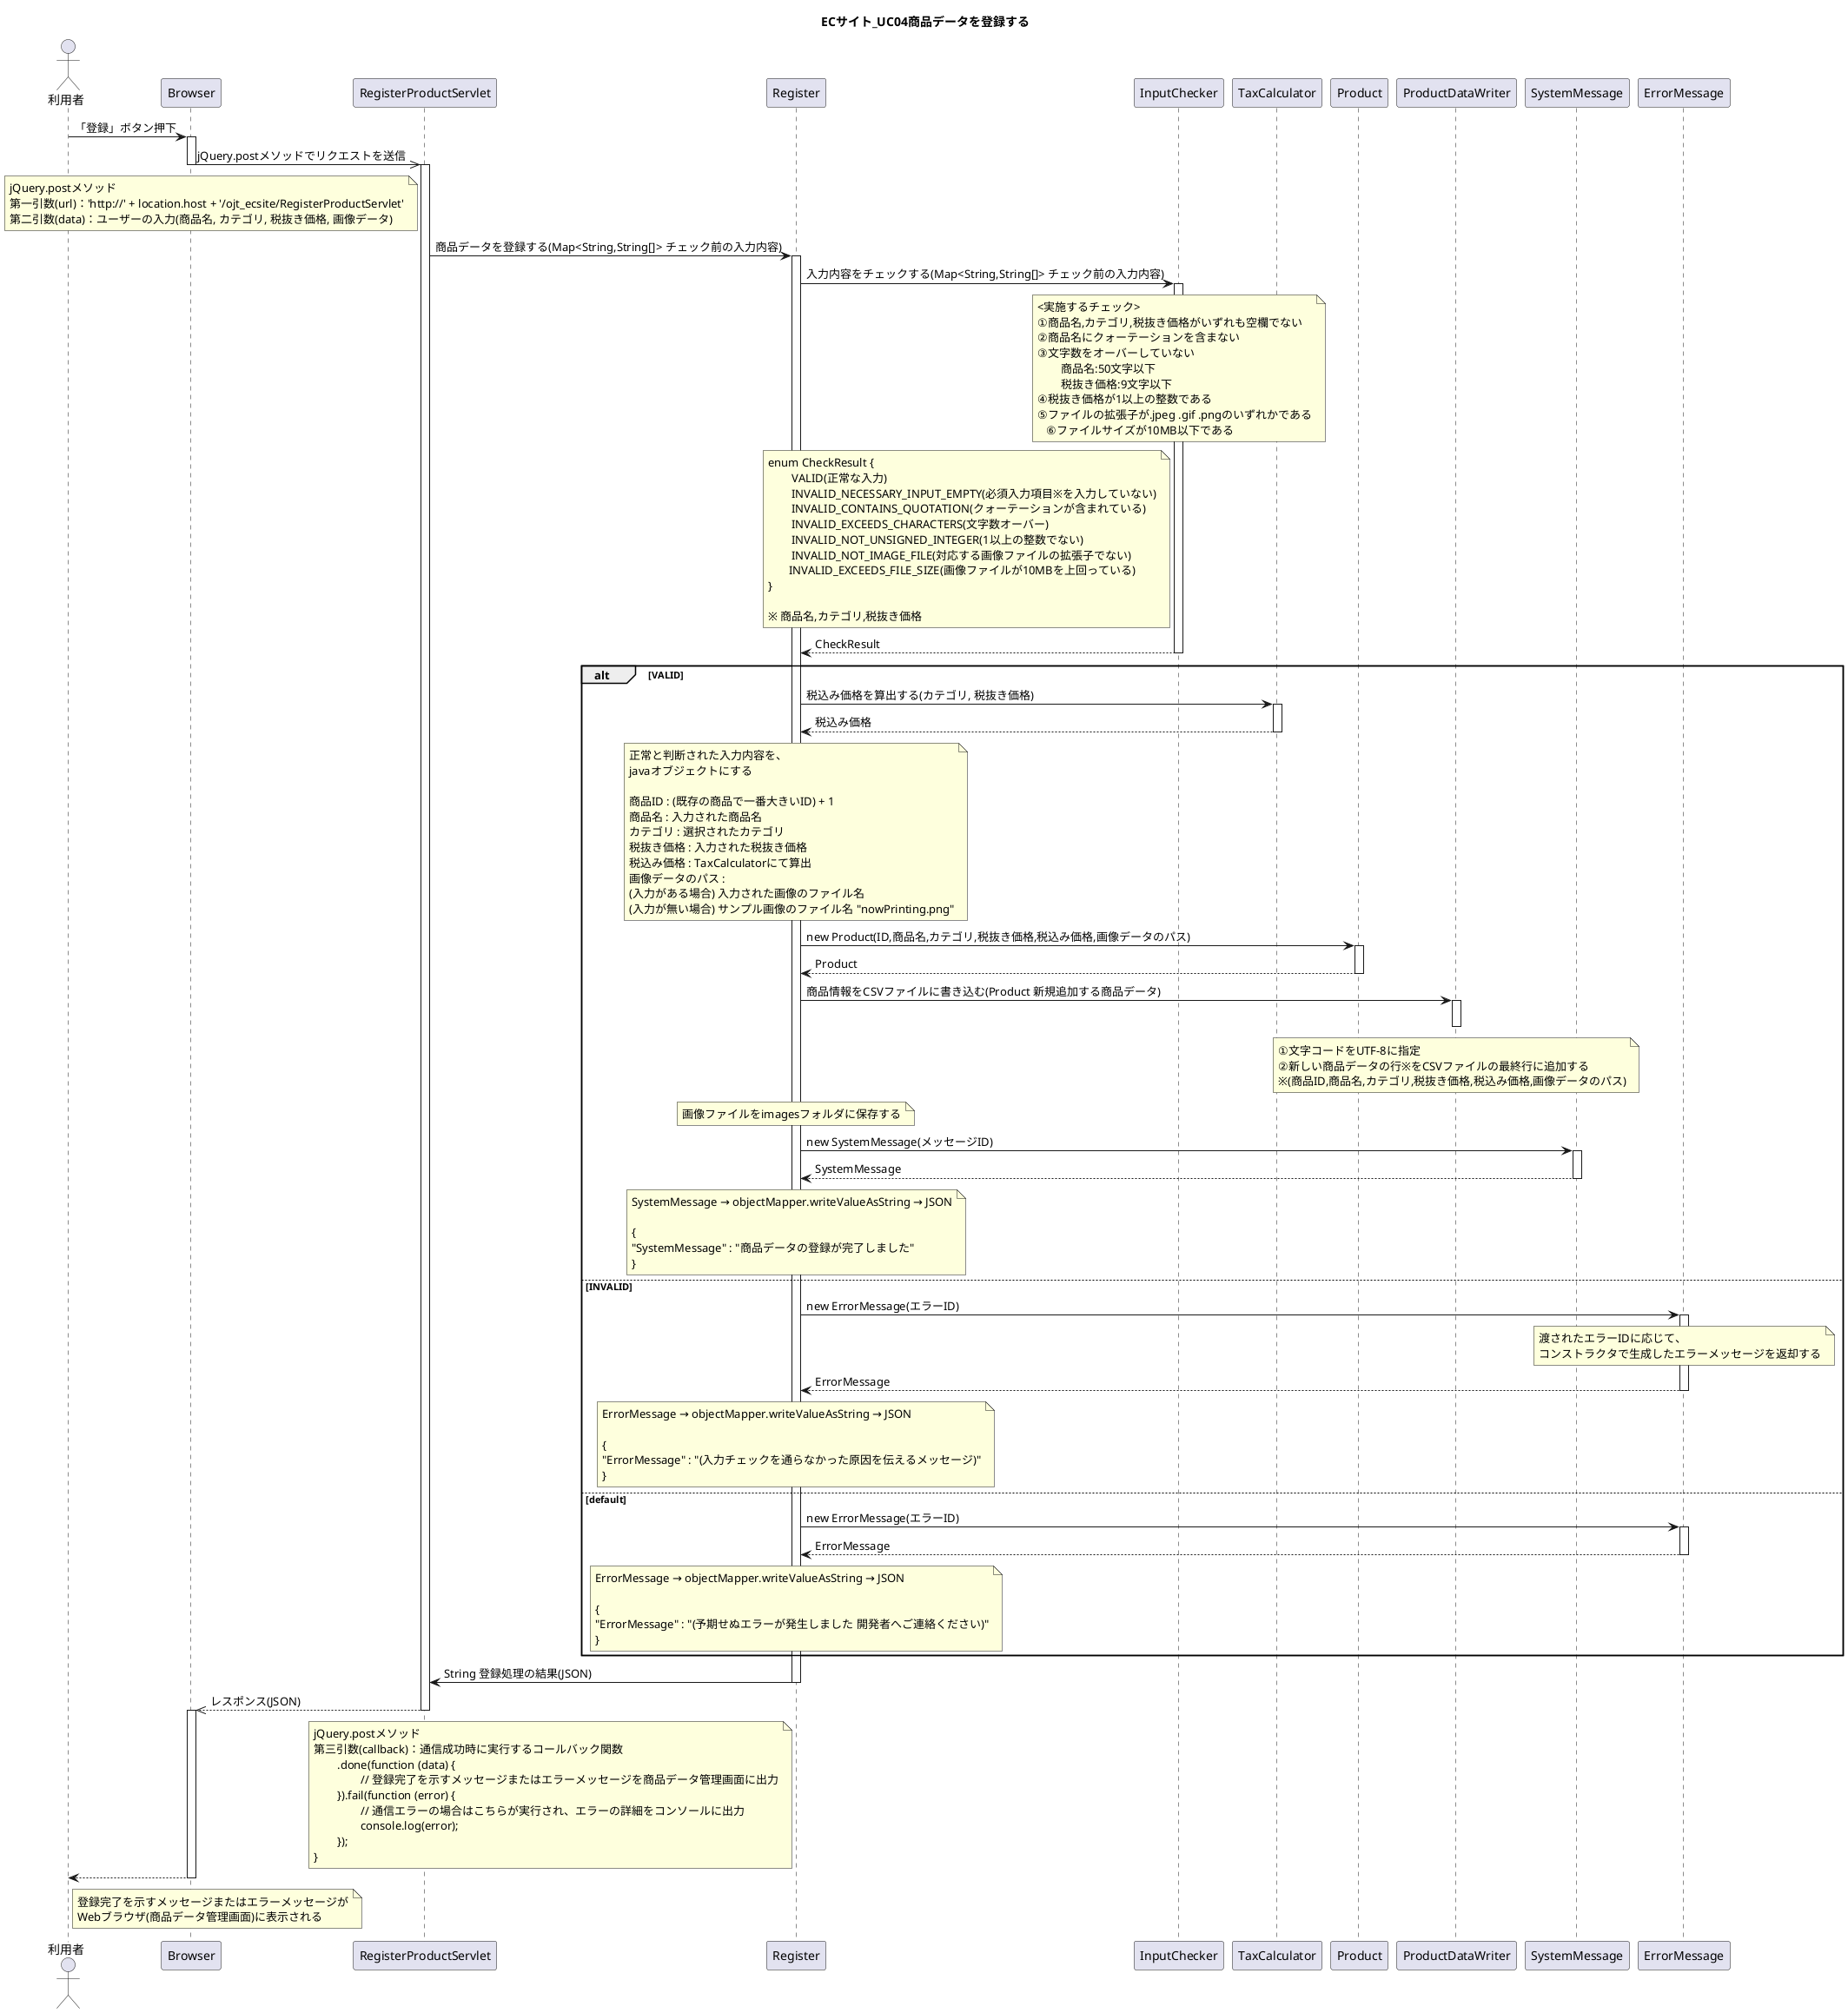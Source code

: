 @startuml
title ECサイト_UC04商品データを登録する

actor 利用者

利用者 -> Browser : 「登録」ボタン押下
activate Browser

Browser ->> RegisterProductServlet : jQuery.postメソッドでリクエストを送信
deactivate Browser
activate RegisterProductServlet

	note left of RegisterProductServlet
	jQuery.postメソッド
	第一引数(url)：'http://' + location.host + '/ojt_ecsite/RegisterProductServlet'
	第二引数(data)：ユーザーの入力(商品名, カテゴリ, 税抜き価格, 画像データ)
	end note

RegisterProductServlet -> Register : 商品データを登録する(Map<String,String[]> チェック前の入力内容)
activate Register

Register -> InputChecker : 入力内容をチェックする(Map<String,String[]> チェック前の入力内容)
activate InputChecker

	note over InputChecker
	<実施するチェック>
	①商品名,カテゴリ,税抜き価格がいずれも空欄でない
	②商品名にクォーテーションを含まない
	③文字数をオーバーしていない
		商品名:50文字以下
		税抜き価格:9文字以下
	④税抜き価格が1以上の整数である
	⑤ファイルの拡張子が.jpeg .gif .pngのいずれかである
    ⑥ファイルサイズが10MB以下である
	end note

	note left of InputChecker 
	enum CheckResult {
		VALID(正常な入力)
		INVALID_NECESSARY_INPUT_EMPTY(必須入力項目※を入力していない)
		INVALID_CONTAINS_QUOTATION(クォーテーションが含まれている)
		INVALID_EXCEEDS_CHARACTERS(文字数オーバー)
		INVALID_NOT_UNSIGNED_INTEGER(1以上の整数でない)
		INVALID_NOT_IMAGE_FILE(対応する画像ファイルの拡張子でない)
        INVALID_EXCEEDS_FILE_SIZE(画像ファイルが10MBを上回っている)
	}

	※ 商品名,カテゴリ,税抜き価格
	end note

Register <-- InputChecker : CheckResult
deactivate InputChecker


alt VALID

Register -> TaxCalculator : 税込み価格を算出する(カテゴリ, 税抜き価格)
activate TaxCalculator
Register <-- TaxCalculator : 税込み価格
deactivate TaxCalculator

	note over Register
	正常と判断された入力内容を、
	javaオブジェクトにする

	商品ID : (既存の商品で一番大きいID) + 1
	商品名 : 入力された商品名
	カテゴリ : 選択されたカテゴリ
	税抜き価格 : 入力された税抜き価格
	税込み価格 : TaxCalculatorにて算出
	画像データのパス : 
	(入力がある場合) 入力された画像のファイル名
	(入力が無い場合) サンプル画像のファイル名 "nowPrinting.png"
	end note

Register -> Product : new Product(ID,商品名,カテゴリ,税抜き価格,税込み価格,画像データのパス)
activate Product
Register <-- Product : Product
deactivate Product

Register -> ProductDataWriter : 商品情報をCSVファイルに書き込む(Product 新規追加する商品データ)
activate ProductDataWriter
	note over ProductDataWriter
	①文字コードをUTF-8に指定
	②新しい商品データの行※をCSVファイルの最終行に追加する
	※(商品ID,商品名,カテゴリ,税抜き価格,税込み価格,画像データのパス)
	end note
deactivate ProductDataWriter

	note over Register
	画像ファイルをimagesフォルダに保存する
	end note

Register -> SystemMessage : new SystemMessage(メッセージID)
activate SystemMessage
Register <-- SystemMessage : SystemMessage
deactivate SystemMessage

	note over Register
	SystemMessage → objectMapper.writeValueAsString → JSON

	{
	"SystemMessage" : "商品データの登録が完了しました"
	}
	end note

else INVALID

Register -> ErrorMessage : new ErrorMessage(エラーID)
activate ErrorMessage

	note over ErrorMessage
	渡されたエラーIDに応じて、
	コンストラクタで生成したエラーメッセージを返却する
	end note

Register <-- ErrorMessage : ErrorMessage
deactivate ErrorMessage

	note over Register
	ErrorMessage → objectMapper.writeValueAsString → JSON

	{
	"ErrorMessage" : "(入力チェックを通らなかった原因を伝えるメッセージ)"
	}
	end note

else default

Register -> ErrorMessage : new ErrorMessage(エラーID)
activate ErrorMessage
Register <-- ErrorMessage : ErrorMessage
deactivate ErrorMessage

	note over Register
	ErrorMessage → objectMapper.writeValueAsString → JSON

	{
	"ErrorMessage" : "(予期せぬエラーが発生しました 開発者へご連絡ください)"
	}
	end note

end

RegisterProductServlet <- Register : String 登録処理の結果(JSON)
deactivate Register
Browser <<-- RegisterProductServlet : レスポンス(JSON)
deactivate RegisterProductServlet
activate Browser

	note left of Register
	jQuery.postメソッド
	第三引数(callback)：通信成功時に実行するコールバック関数
		.done(function (data) {
			// 登録完了を示すメッセージまたはエラーメッセージを商品データ管理画面に出力
		}).fail(function (error) {
			// 通信エラーの場合はこちらが実行され、エラーの詳細をコンソールに出力
			console.log(error);
		});
	}
	end note


利用者 <-- Browser
	note right of 利用者
	登録完了を示すメッセージまたはエラーメッセージが
	Webブラウザ(商品データ管理画面)に表示される
	end note

deactivate Browser

@enduml

